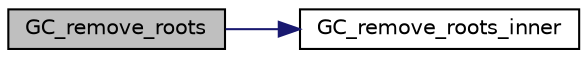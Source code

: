 digraph "GC_remove_roots"
{
  edge [fontname="Helvetica",fontsize="10",labelfontname="Helvetica",labelfontsize="10"];
  node [fontname="Helvetica",fontsize="10",shape=record];
  rankdir="LR";
  Node3316 [label="GC_remove_roots",height=0.2,width=0.4,color="black", fillcolor="grey75", style="filled", fontcolor="black"];
  Node3316 -> Node3317 [color="midnightblue",fontsize="10",style="solid",fontname="Helvetica"];
  Node3317 [label="GC_remove_roots_inner",height=0.2,width=0.4,color="black", fillcolor="white", style="filled",URL="$dd/d54/mark__rts_8c.html#a0982fc441c149cbe43d25da75fd023b2"];
}

